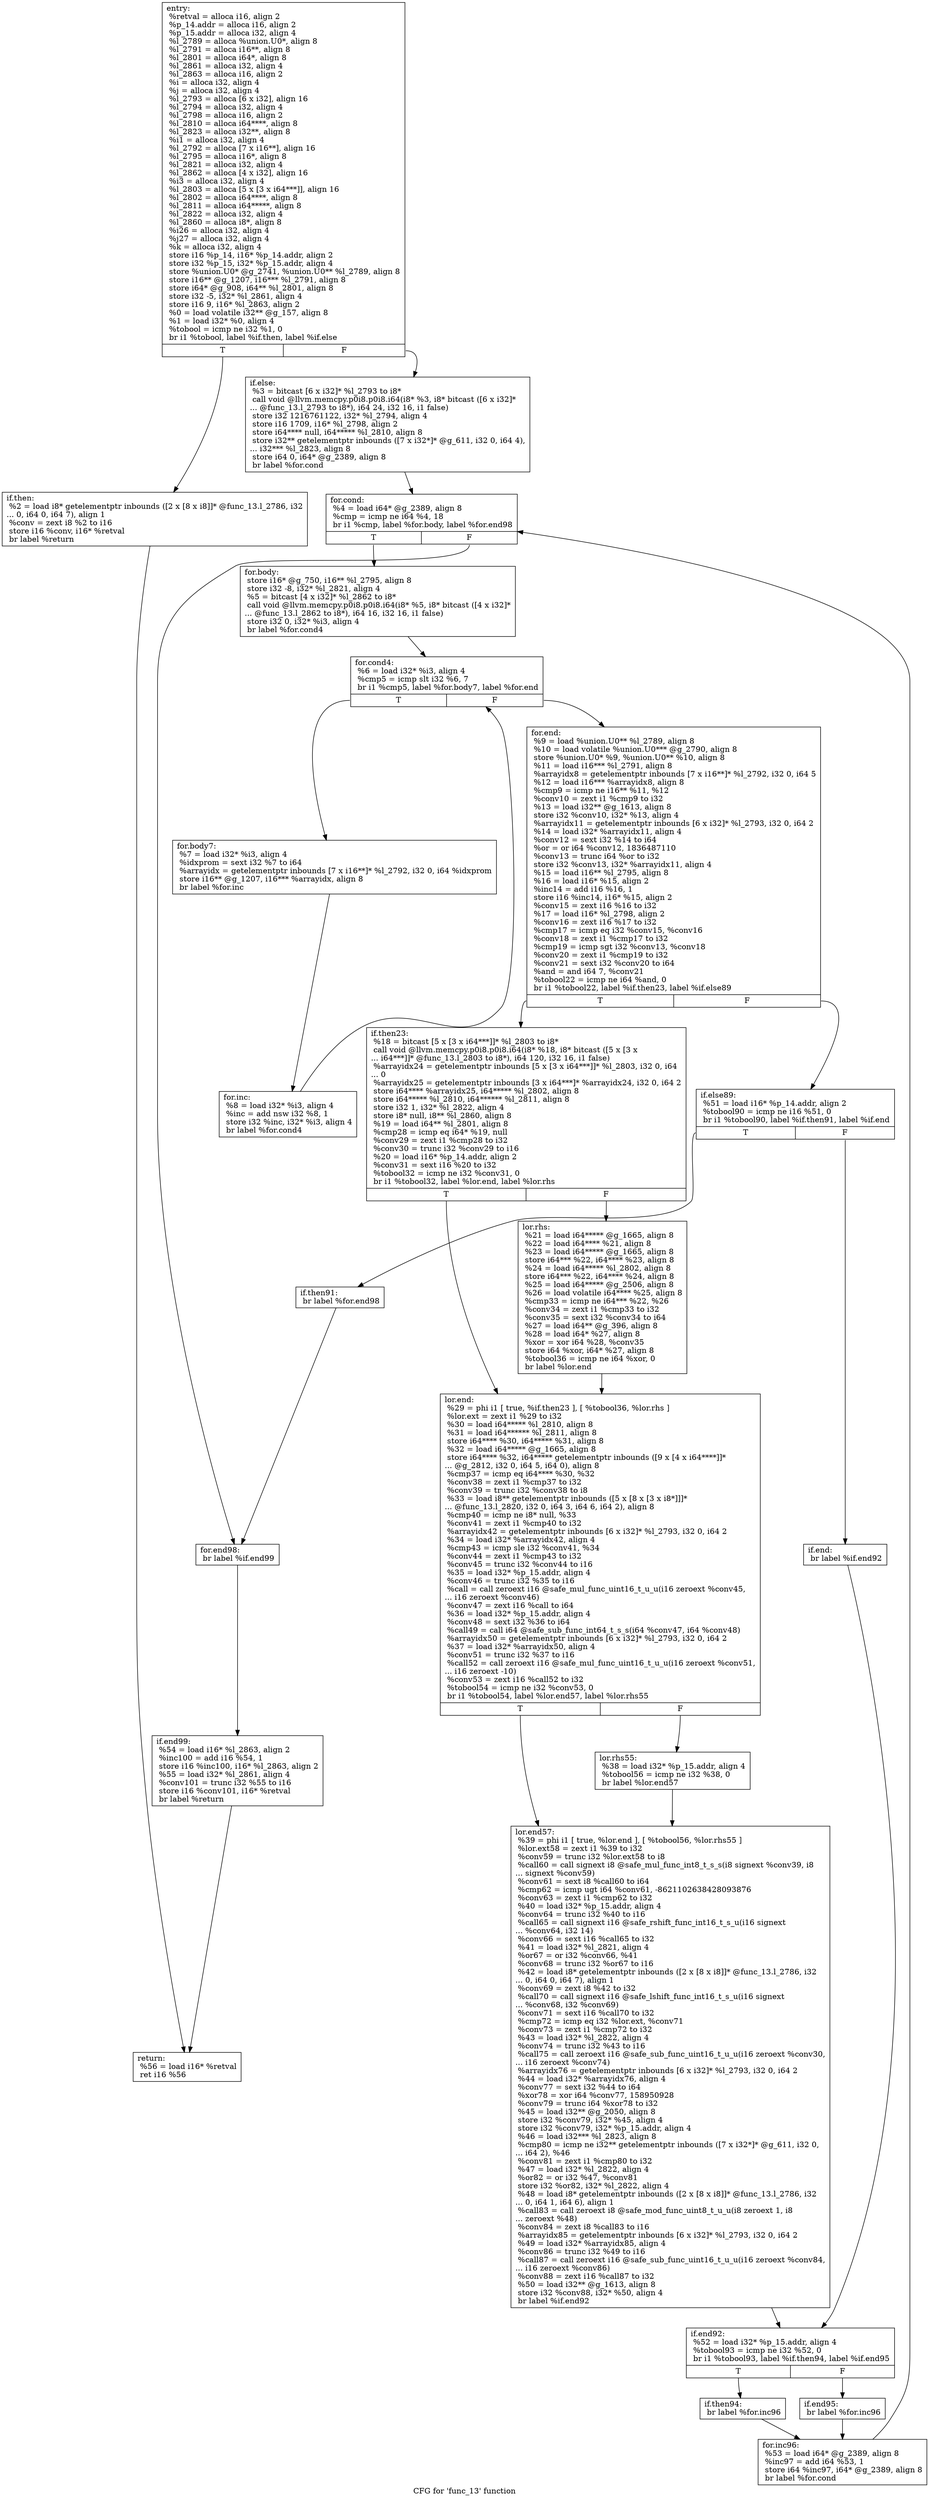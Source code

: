 digraph "CFG for 'func_13' function" {
	label="CFG for 'func_13' function";

	Node0xaad1b78 [shape=record,label="{entry:\l  %retval = alloca i16, align 2\l  %p_14.addr = alloca i16, align 2\l  %p_15.addr = alloca i32, align 4\l  %l_2789 = alloca %union.U0*, align 8\l  %l_2791 = alloca i16**, align 8\l  %l_2801 = alloca i64*, align 8\l  %l_2861 = alloca i32, align 4\l  %l_2863 = alloca i16, align 2\l  %i = alloca i32, align 4\l  %j = alloca i32, align 4\l  %l_2793 = alloca [6 x i32], align 16\l  %l_2794 = alloca i32, align 4\l  %l_2798 = alloca i16, align 2\l  %l_2810 = alloca i64****, align 8\l  %l_2823 = alloca i32**, align 8\l  %i1 = alloca i32, align 4\l  %l_2792 = alloca [7 x i16**], align 16\l  %l_2795 = alloca i16*, align 8\l  %l_2821 = alloca i32, align 4\l  %l_2862 = alloca [4 x i32], align 16\l  %i3 = alloca i32, align 4\l  %l_2803 = alloca [5 x [3 x i64***]], align 16\l  %l_2802 = alloca i64****, align 8\l  %l_2811 = alloca i64*****, align 8\l  %l_2822 = alloca i32, align 4\l  %l_2860 = alloca i8*, align 8\l  %i26 = alloca i32, align 4\l  %j27 = alloca i32, align 4\l  %k = alloca i32, align 4\l  store i16 %p_14, i16* %p_14.addr, align 2\l  store i32 %p_15, i32* %p_15.addr, align 4\l  store %union.U0* @g_2741, %union.U0** %l_2789, align 8\l  store i16** @g_1207, i16*** %l_2791, align 8\l  store i64* @g_908, i64** %l_2801, align 8\l  store i32 -5, i32* %l_2861, align 4\l  store i16 9, i16* %l_2863, align 2\l  %0 = load volatile i32** @g_157, align 8\l  %1 = load i32* %0, align 4\l  %tobool = icmp ne i32 %1, 0\l  br i1 %tobool, label %if.then, label %if.else\l|{<s0>T|<s1>F}}"];
	Node0xaad1b78:s0 -> Node0xaad1ba8;
	Node0xaad1b78:s1 -> Node0xaad1bd8;
	Node0xaad1ba8 [shape=record,label="{if.then:                                          \l  %2 = load i8* getelementptr inbounds ([2 x [8 x i8]]* @func_13.l_2786, i32\l... 0, i64 0, i64 7), align 1\l  %conv = zext i8 %2 to i16\l  store i16 %conv, i16* %retval\l  br label %return\l}"];
	Node0xaad1ba8 -> Node0xaad1fc8;
	Node0xaad1bd8 [shape=record,label="{if.else:                                          \l  %3 = bitcast [6 x i32]* %l_2793 to i8*\l  call void @llvm.memcpy.p0i8.p0i8.i64(i8* %3, i8* bitcast ([6 x i32]*\l... @func_13.l_2793 to i8*), i64 24, i32 16, i1 false)\l  store i32 1216761122, i32* %l_2794, align 4\l  store i16 1709, i16* %l_2798, align 2\l  store i64**** null, i64***** %l_2810, align 8\l  store i32** getelementptr inbounds ([7 x i32*]* @g_611, i32 0, i64 4),\l... i32*** %l_2823, align 8\l  store i64 0, i64* @g_2389, align 8\l  br label %for.cond\l}"];
	Node0xaad1bd8 -> Node0xaad1c08;
	Node0xaad1c08 [shape=record,label="{for.cond:                                         \l  %4 = load i64* @g_2389, align 8\l  %cmp = icmp ne i64 %4, 18\l  br i1 %cmp, label %for.body, label %for.end98\l|{<s0>T|<s1>F}}"];
	Node0xaad1c08:s0 -> Node0xaad1c38;
	Node0xaad1c08:s1 -> Node0xaad1f68;
	Node0xaad1c38 [shape=record,label="{for.body:                                         \l  store i16* @g_750, i16** %l_2795, align 8\l  store i32 -8, i32* %l_2821, align 4\l  %5 = bitcast [4 x i32]* %l_2862 to i8*\l  call void @llvm.memcpy.p0i8.p0i8.i64(i8* %5, i8* bitcast ([4 x i32]*\l... @func_13.l_2862 to i8*), i64 16, i32 16, i1 false)\l  store i32 0, i32* %i3, align 4\l  br label %for.cond4\l}"];
	Node0xaad1c38 -> Node0xaad1c68;
	Node0xaad1c68 [shape=record,label="{for.cond4:                                        \l  %6 = load i32* %i3, align 4\l  %cmp5 = icmp slt i32 %6, 7\l  br i1 %cmp5, label %for.body7, label %for.end\l|{<s0>T|<s1>F}}"];
	Node0xaad1c68:s0 -> Node0xaad1c98;
	Node0xaad1c68:s1 -> Node0xaad1cf8;
	Node0xaad1c98 [shape=record,label="{for.body7:                                        \l  %7 = load i32* %i3, align 4\l  %idxprom = sext i32 %7 to i64\l  %arrayidx = getelementptr inbounds [7 x i16**]* %l_2792, i32 0, i64 %idxprom\l  store i16** @g_1207, i16*** %arrayidx, align 8\l  br label %for.inc\l}"];
	Node0xaad1c98 -> Node0xaad1cc8;
	Node0xaad1cc8 [shape=record,label="{for.inc:                                          \l  %8 = load i32* %i3, align 4\l  %inc = add nsw i32 %8, 1\l  store i32 %inc, i32* %i3, align 4\l  br label %for.cond4\l}"];
	Node0xaad1cc8 -> Node0xaad1c68;
	Node0xaad1cf8 [shape=record,label="{for.end:                                          \l  %9 = load %union.U0** %l_2789, align 8\l  %10 = load volatile %union.U0*** @g_2790, align 8\l  store %union.U0* %9, %union.U0** %10, align 8\l  %11 = load i16*** %l_2791, align 8\l  %arrayidx8 = getelementptr inbounds [7 x i16**]* %l_2792, i32 0, i64 5\l  %12 = load i16*** %arrayidx8, align 8\l  %cmp9 = icmp ne i16** %11, %12\l  %conv10 = zext i1 %cmp9 to i32\l  %13 = load i32** @g_1613, align 8\l  store i32 %conv10, i32* %13, align 4\l  %arrayidx11 = getelementptr inbounds [6 x i32]* %l_2793, i32 0, i64 2\l  %14 = load i32* %arrayidx11, align 4\l  %conv12 = sext i32 %14 to i64\l  %or = or i64 %conv12, 1836487110\l  %conv13 = trunc i64 %or to i32\l  store i32 %conv13, i32* %arrayidx11, align 4\l  %15 = load i16** %l_2795, align 8\l  %16 = load i16* %15, align 2\l  %inc14 = add i16 %16, 1\l  store i16 %inc14, i16* %15, align 2\l  %conv15 = zext i16 %16 to i32\l  %17 = load i16* %l_2798, align 2\l  %conv16 = zext i16 %17 to i32\l  %cmp17 = icmp eq i32 %conv15, %conv16\l  %conv18 = zext i1 %cmp17 to i32\l  %cmp19 = icmp sgt i32 %conv13, %conv18\l  %conv20 = zext i1 %cmp19 to i32\l  %conv21 = sext i32 %conv20 to i64\l  %and = and i64 7, %conv21\l  %tobool22 = icmp ne i64 %and, 0\l  br i1 %tobool22, label %if.then23, label %if.else89\l|{<s0>T|<s1>F}}"];
	Node0xaad1cf8:s0 -> Node0xaad1d28;
	Node0xaad1cf8:s1 -> Node0xaad1e18;
	Node0xaad1d28 [shape=record,label="{if.then23:                                        \l  %18 = bitcast [5 x [3 x i64***]]* %l_2803 to i8*\l  call void @llvm.memcpy.p0i8.p0i8.i64(i8* %18, i8* bitcast ([5 x [3 x\l... i64***]]* @func_13.l_2803 to i8*), i64 120, i32 16, i1 false)\l  %arrayidx24 = getelementptr inbounds [5 x [3 x i64***]]* %l_2803, i32 0, i64\l... 0\l  %arrayidx25 = getelementptr inbounds [3 x i64***]* %arrayidx24, i32 0, i64 2\l  store i64**** %arrayidx25, i64***** %l_2802, align 8\l  store i64***** %l_2810, i64****** %l_2811, align 8\l  store i32 1, i32* %l_2822, align 4\l  store i8* null, i8** %l_2860, align 8\l  %19 = load i64** %l_2801, align 8\l  %cmp28 = icmp eq i64* %19, null\l  %conv29 = zext i1 %cmp28 to i32\l  %conv30 = trunc i32 %conv29 to i16\l  %20 = load i16* %p_14.addr, align 2\l  %conv31 = sext i16 %20 to i32\l  %tobool32 = icmp ne i32 %conv31, 0\l  br i1 %tobool32, label %lor.end, label %lor.rhs\l|{<s0>T|<s1>F}}"];
	Node0xaad1d28:s0 -> Node0xaad1d88;
	Node0xaad1d28:s1 -> Node0xaad1d58;
	Node0xaad1d58 [shape=record,label="{lor.rhs:                                          \l  %21 = load i64***** @g_1665, align 8\l  %22 = load i64**** %21, align 8\l  %23 = load i64***** @g_1665, align 8\l  store i64*** %22, i64**** %23, align 8\l  %24 = load i64***** %l_2802, align 8\l  store i64*** %22, i64**** %24, align 8\l  %25 = load i64***** @g_2506, align 8\l  %26 = load volatile i64**** %25, align 8\l  %cmp33 = icmp ne i64*** %22, %26\l  %conv34 = zext i1 %cmp33 to i32\l  %conv35 = sext i32 %conv34 to i64\l  %27 = load i64** @g_396, align 8\l  %28 = load i64* %27, align 8\l  %xor = xor i64 %28, %conv35\l  store i64 %xor, i64* %27, align 8\l  %tobool36 = icmp ne i64 %xor, 0\l  br label %lor.end\l}"];
	Node0xaad1d58 -> Node0xaad1d88;
	Node0xaad1d88 [shape=record,label="{lor.end:                                          \l  %29 = phi i1 [ true, %if.then23 ], [ %tobool36, %lor.rhs ]\l  %lor.ext = zext i1 %29 to i32\l  %30 = load i64***** %l_2810, align 8\l  %31 = load i64****** %l_2811, align 8\l  store i64**** %30, i64***** %31, align 8\l  %32 = load i64***** @g_1665, align 8\l  store i64**** %32, i64***** getelementptr inbounds ([9 x [4 x i64****]]*\l... @g_2812, i32 0, i64 5, i64 0), align 8\l  %cmp37 = icmp eq i64**** %30, %32\l  %conv38 = zext i1 %cmp37 to i32\l  %conv39 = trunc i32 %conv38 to i8\l  %33 = load i8** getelementptr inbounds ([5 x [8 x [3 x i8*]]]*\l... @func_13.l_2820, i32 0, i64 3, i64 6, i64 2), align 8\l  %cmp40 = icmp ne i8* null, %33\l  %conv41 = zext i1 %cmp40 to i32\l  %arrayidx42 = getelementptr inbounds [6 x i32]* %l_2793, i32 0, i64 2\l  %34 = load i32* %arrayidx42, align 4\l  %cmp43 = icmp sle i32 %conv41, %34\l  %conv44 = zext i1 %cmp43 to i32\l  %conv45 = trunc i32 %conv44 to i16\l  %35 = load i32* %p_15.addr, align 4\l  %conv46 = trunc i32 %35 to i16\l  %call = call zeroext i16 @safe_mul_func_uint16_t_u_u(i16 zeroext %conv45,\l... i16 zeroext %conv46)\l  %conv47 = zext i16 %call to i64\l  %36 = load i32* %p_15.addr, align 4\l  %conv48 = sext i32 %36 to i64\l  %call49 = call i64 @safe_sub_func_int64_t_s_s(i64 %conv47, i64 %conv48)\l  %arrayidx50 = getelementptr inbounds [6 x i32]* %l_2793, i32 0, i64 2\l  %37 = load i32* %arrayidx50, align 4\l  %conv51 = trunc i32 %37 to i16\l  %call52 = call zeroext i16 @safe_mul_func_uint16_t_u_u(i16 zeroext %conv51,\l... i16 zeroext -10)\l  %conv53 = zext i16 %call52 to i32\l  %tobool54 = icmp ne i32 %conv53, 0\l  br i1 %tobool54, label %lor.end57, label %lor.rhs55\l|{<s0>T|<s1>F}}"];
	Node0xaad1d88:s0 -> Node0xaad1de8;
	Node0xaad1d88:s1 -> Node0xaad1db8;
	Node0xaad1db8 [shape=record,label="{lor.rhs55:                                        \l  %38 = load i32* %p_15.addr, align 4\l  %tobool56 = icmp ne i32 %38, 0\l  br label %lor.end57\l}"];
	Node0xaad1db8 -> Node0xaad1de8;
	Node0xaad1de8 [shape=record,label="{lor.end57:                                        \l  %39 = phi i1 [ true, %lor.end ], [ %tobool56, %lor.rhs55 ]\l  %lor.ext58 = zext i1 %39 to i32\l  %conv59 = trunc i32 %lor.ext58 to i8\l  %call60 = call signext i8 @safe_mul_func_int8_t_s_s(i8 signext %conv39, i8\l... signext %conv59)\l  %conv61 = sext i8 %call60 to i64\l  %cmp62 = icmp ugt i64 %conv61, -8621102638428093876\l  %conv63 = zext i1 %cmp62 to i32\l  %40 = load i32* %p_15.addr, align 4\l  %conv64 = trunc i32 %40 to i16\l  %call65 = call signext i16 @safe_rshift_func_int16_t_s_u(i16 signext\l... %conv64, i32 14)\l  %conv66 = sext i16 %call65 to i32\l  %41 = load i32* %l_2821, align 4\l  %or67 = or i32 %conv66, %41\l  %conv68 = trunc i32 %or67 to i16\l  %42 = load i8* getelementptr inbounds ([2 x [8 x i8]]* @func_13.l_2786, i32\l... 0, i64 0, i64 7), align 1\l  %conv69 = zext i8 %42 to i32\l  %call70 = call signext i16 @safe_lshift_func_int16_t_s_u(i16 signext\l... %conv68, i32 %conv69)\l  %conv71 = sext i16 %call70 to i32\l  %cmp72 = icmp eq i32 %lor.ext, %conv71\l  %conv73 = zext i1 %cmp72 to i32\l  %43 = load i32* %l_2822, align 4\l  %conv74 = trunc i32 %43 to i16\l  %call75 = call zeroext i16 @safe_sub_func_uint16_t_u_u(i16 zeroext %conv30,\l... i16 zeroext %conv74)\l  %arrayidx76 = getelementptr inbounds [6 x i32]* %l_2793, i32 0, i64 2\l  %44 = load i32* %arrayidx76, align 4\l  %conv77 = sext i32 %44 to i64\l  %xor78 = xor i64 %conv77, 158950928\l  %conv79 = trunc i64 %xor78 to i32\l  %45 = load i32** @g_2050, align 8\l  store i32 %conv79, i32* %45, align 4\l  store i32 %conv79, i32* %p_15.addr, align 4\l  %46 = load i32*** %l_2823, align 8\l  %cmp80 = icmp ne i32** getelementptr inbounds ([7 x i32*]* @g_611, i32 0,\l... i64 2), %46\l  %conv81 = zext i1 %cmp80 to i32\l  %47 = load i32* %l_2822, align 4\l  %or82 = or i32 %47, %conv81\l  store i32 %or82, i32* %l_2822, align 4\l  %48 = load i8* getelementptr inbounds ([2 x [8 x i8]]* @func_13.l_2786, i32\l... 0, i64 1, i64 6), align 1\l  %call83 = call zeroext i8 @safe_mod_func_uint8_t_u_u(i8 zeroext 1, i8\l... zeroext %48)\l  %conv84 = zext i8 %call83 to i16\l  %arrayidx85 = getelementptr inbounds [6 x i32]* %l_2793, i32 0, i64 2\l  %49 = load i32* %arrayidx85, align 4\l  %conv86 = trunc i32 %49 to i16\l  %call87 = call zeroext i16 @safe_sub_func_uint16_t_u_u(i16 zeroext %conv84,\l... i16 zeroext %conv86)\l  %conv88 = zext i16 %call87 to i32\l  %50 = load i32** @g_1613, align 8\l  store i32 %conv88, i32* %50, align 4\l  br label %if.end92\l}"];
	Node0xaad1de8 -> Node0xaad1ea8;
	Node0xaad1e18 [shape=record,label="{if.else89:                                        \l  %51 = load i16* %p_14.addr, align 2\l  %tobool90 = icmp ne i16 %51, 0\l  br i1 %tobool90, label %if.then91, label %if.end\l|{<s0>T|<s1>F}}"];
	Node0xaad1e18:s0 -> Node0xaad1e48;
	Node0xaad1e18:s1 -> Node0xaad1e78;
	Node0xaad1e48 [shape=record,label="{if.then91:                                        \l  br label %for.end98\l}"];
	Node0xaad1e48 -> Node0xaad1f68;
	Node0xaad1e78 [shape=record,label="{if.end:                                           \l  br label %if.end92\l}"];
	Node0xaad1e78 -> Node0xaad1ea8;
	Node0xaad1ea8 [shape=record,label="{if.end92:                                         \l  %52 = load i32* %p_15.addr, align 4\l  %tobool93 = icmp ne i32 %52, 0\l  br i1 %tobool93, label %if.then94, label %if.end95\l|{<s0>T|<s1>F}}"];
	Node0xaad1ea8:s0 -> Node0xaad1ed8;
	Node0xaad1ea8:s1 -> Node0xaad1f08;
	Node0xaad1ed8 [shape=record,label="{if.then94:                                        \l  br label %for.inc96\l}"];
	Node0xaad1ed8 -> Node0xaad1f38;
	Node0xaad1f08 [shape=record,label="{if.end95:                                         \l  br label %for.inc96\l}"];
	Node0xaad1f08 -> Node0xaad1f38;
	Node0xaad1f38 [shape=record,label="{for.inc96:                                        \l  %53 = load i64* @g_2389, align 8\l  %inc97 = add i64 %53, 1\l  store i64 %inc97, i64* @g_2389, align 8\l  br label %for.cond\l}"];
	Node0xaad1f38 -> Node0xaad1c08;
	Node0xaad1f68 [shape=record,label="{for.end98:                                        \l  br label %if.end99\l}"];
	Node0xaad1f68 -> Node0xaad1f98;
	Node0xaad1f98 [shape=record,label="{if.end99:                                         \l  %54 = load i16* %l_2863, align 2\l  %inc100 = add i16 %54, 1\l  store i16 %inc100, i16* %l_2863, align 2\l  %55 = load i32* %l_2861, align 4\l  %conv101 = trunc i32 %55 to i16\l  store i16 %conv101, i16* %retval\l  br label %return\l}"];
	Node0xaad1f98 -> Node0xaad1fc8;
	Node0xaad1fc8 [shape=record,label="{return:                                           \l  %56 = load i16* %retval\l  ret i16 %56\l}"];
}
